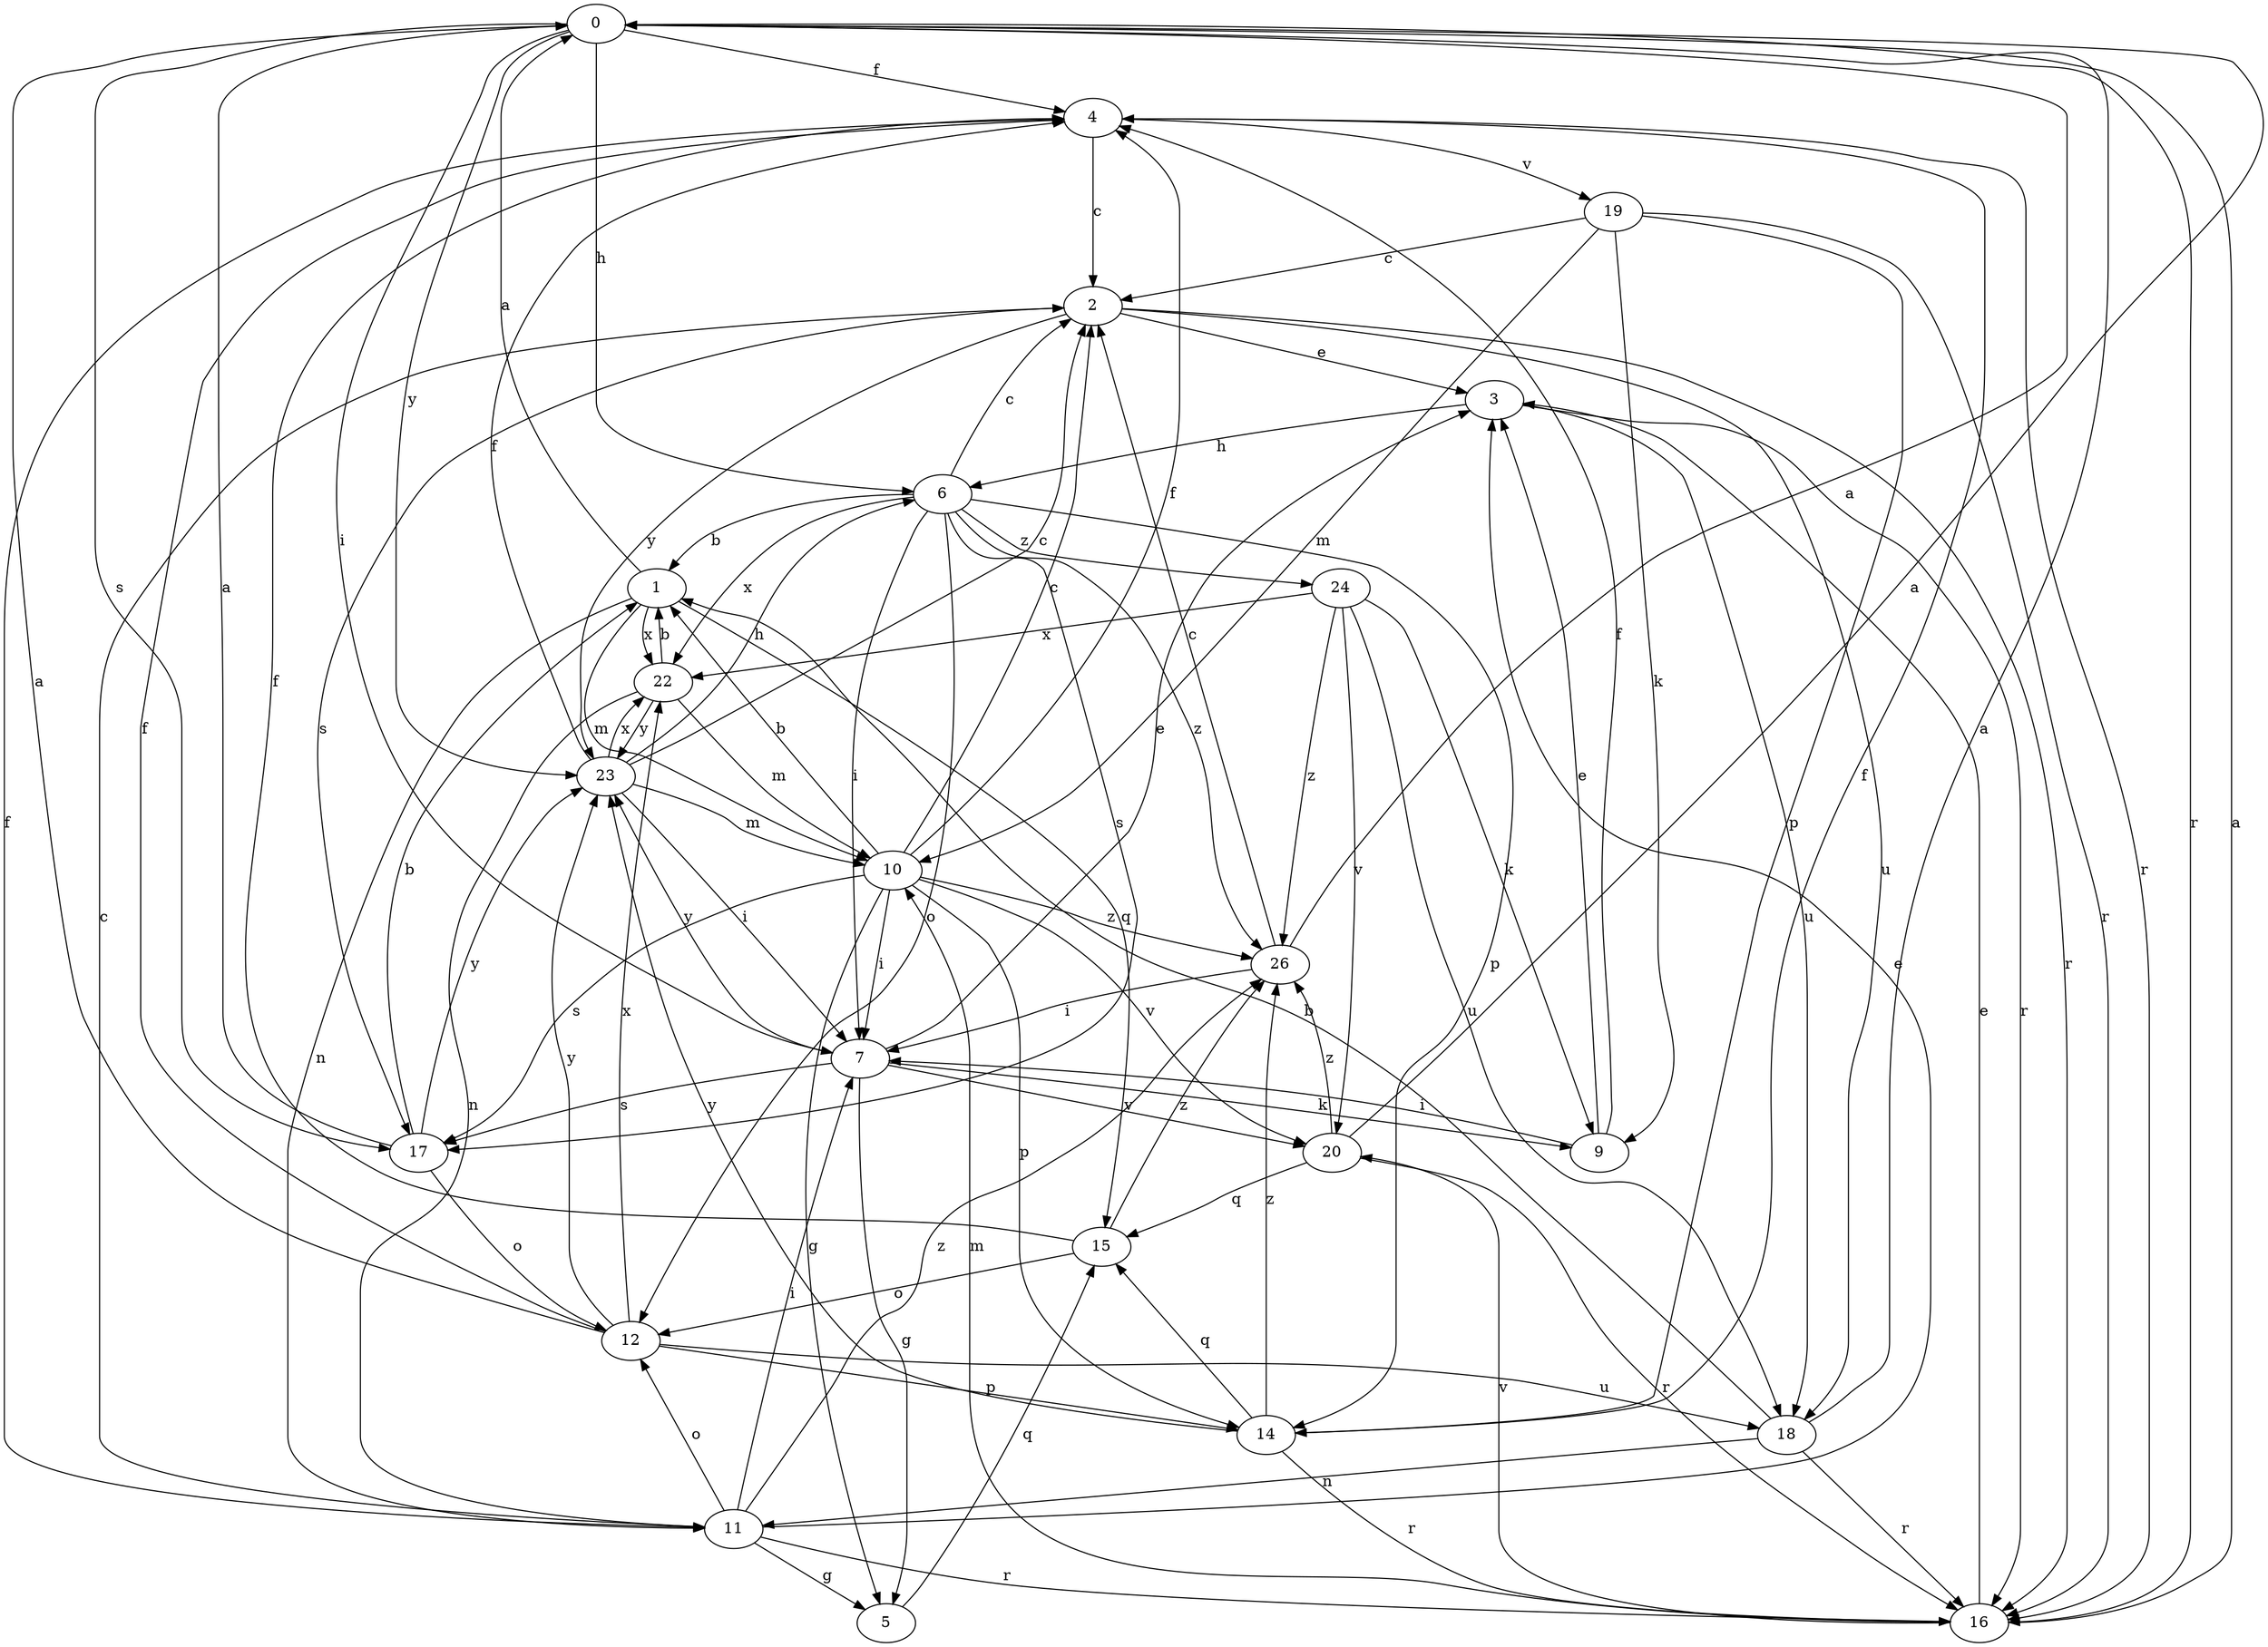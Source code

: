 strict digraph  {
0;
1;
2;
3;
4;
5;
6;
7;
9;
10;
11;
12;
14;
15;
16;
17;
18;
19;
20;
22;
23;
24;
26;
0 -> 4  [label=f];
0 -> 6  [label=h];
0 -> 7  [label=i];
0 -> 16  [label=r];
0 -> 17  [label=s];
0 -> 23  [label=y];
1 -> 0  [label=a];
1 -> 10  [label=m];
1 -> 11  [label=n];
1 -> 15  [label=q];
1 -> 22  [label=x];
2 -> 3  [label=e];
2 -> 16  [label=r];
2 -> 17  [label=s];
2 -> 18  [label=u];
2 -> 23  [label=y];
3 -> 6  [label=h];
3 -> 16  [label=r];
3 -> 18  [label=u];
4 -> 2  [label=c];
4 -> 16  [label=r];
4 -> 19  [label=v];
5 -> 15  [label=q];
6 -> 1  [label=b];
6 -> 2  [label=c];
6 -> 7  [label=i];
6 -> 12  [label=o];
6 -> 14  [label=p];
6 -> 17  [label=s];
6 -> 22  [label=x];
6 -> 24  [label=z];
6 -> 26  [label=z];
7 -> 3  [label=e];
7 -> 5  [label=g];
7 -> 9  [label=k];
7 -> 17  [label=s];
7 -> 20  [label=v];
7 -> 23  [label=y];
9 -> 3  [label=e];
9 -> 4  [label=f];
9 -> 7  [label=i];
10 -> 1  [label=b];
10 -> 2  [label=c];
10 -> 4  [label=f];
10 -> 5  [label=g];
10 -> 7  [label=i];
10 -> 14  [label=p];
10 -> 17  [label=s];
10 -> 20  [label=v];
10 -> 26  [label=z];
11 -> 2  [label=c];
11 -> 3  [label=e];
11 -> 4  [label=f];
11 -> 5  [label=g];
11 -> 7  [label=i];
11 -> 12  [label=o];
11 -> 16  [label=r];
11 -> 26  [label=z];
12 -> 0  [label=a];
12 -> 4  [label=f];
12 -> 14  [label=p];
12 -> 18  [label=u];
12 -> 22  [label=x];
12 -> 23  [label=y];
14 -> 4  [label=f];
14 -> 15  [label=q];
14 -> 16  [label=r];
14 -> 23  [label=y];
14 -> 26  [label=z];
15 -> 4  [label=f];
15 -> 12  [label=o];
15 -> 26  [label=z];
16 -> 0  [label=a];
16 -> 3  [label=e];
16 -> 10  [label=m];
16 -> 20  [label=v];
17 -> 0  [label=a];
17 -> 1  [label=b];
17 -> 12  [label=o];
17 -> 23  [label=y];
18 -> 0  [label=a];
18 -> 1  [label=b];
18 -> 11  [label=n];
18 -> 16  [label=r];
19 -> 2  [label=c];
19 -> 9  [label=k];
19 -> 10  [label=m];
19 -> 14  [label=p];
19 -> 16  [label=r];
20 -> 0  [label=a];
20 -> 15  [label=q];
20 -> 16  [label=r];
20 -> 26  [label=z];
22 -> 1  [label=b];
22 -> 10  [label=m];
22 -> 11  [label=n];
22 -> 23  [label=y];
23 -> 2  [label=c];
23 -> 4  [label=f];
23 -> 6  [label=h];
23 -> 7  [label=i];
23 -> 10  [label=m];
23 -> 22  [label=x];
24 -> 9  [label=k];
24 -> 18  [label=u];
24 -> 20  [label=v];
24 -> 22  [label=x];
24 -> 26  [label=z];
26 -> 0  [label=a];
26 -> 2  [label=c];
26 -> 7  [label=i];
}
